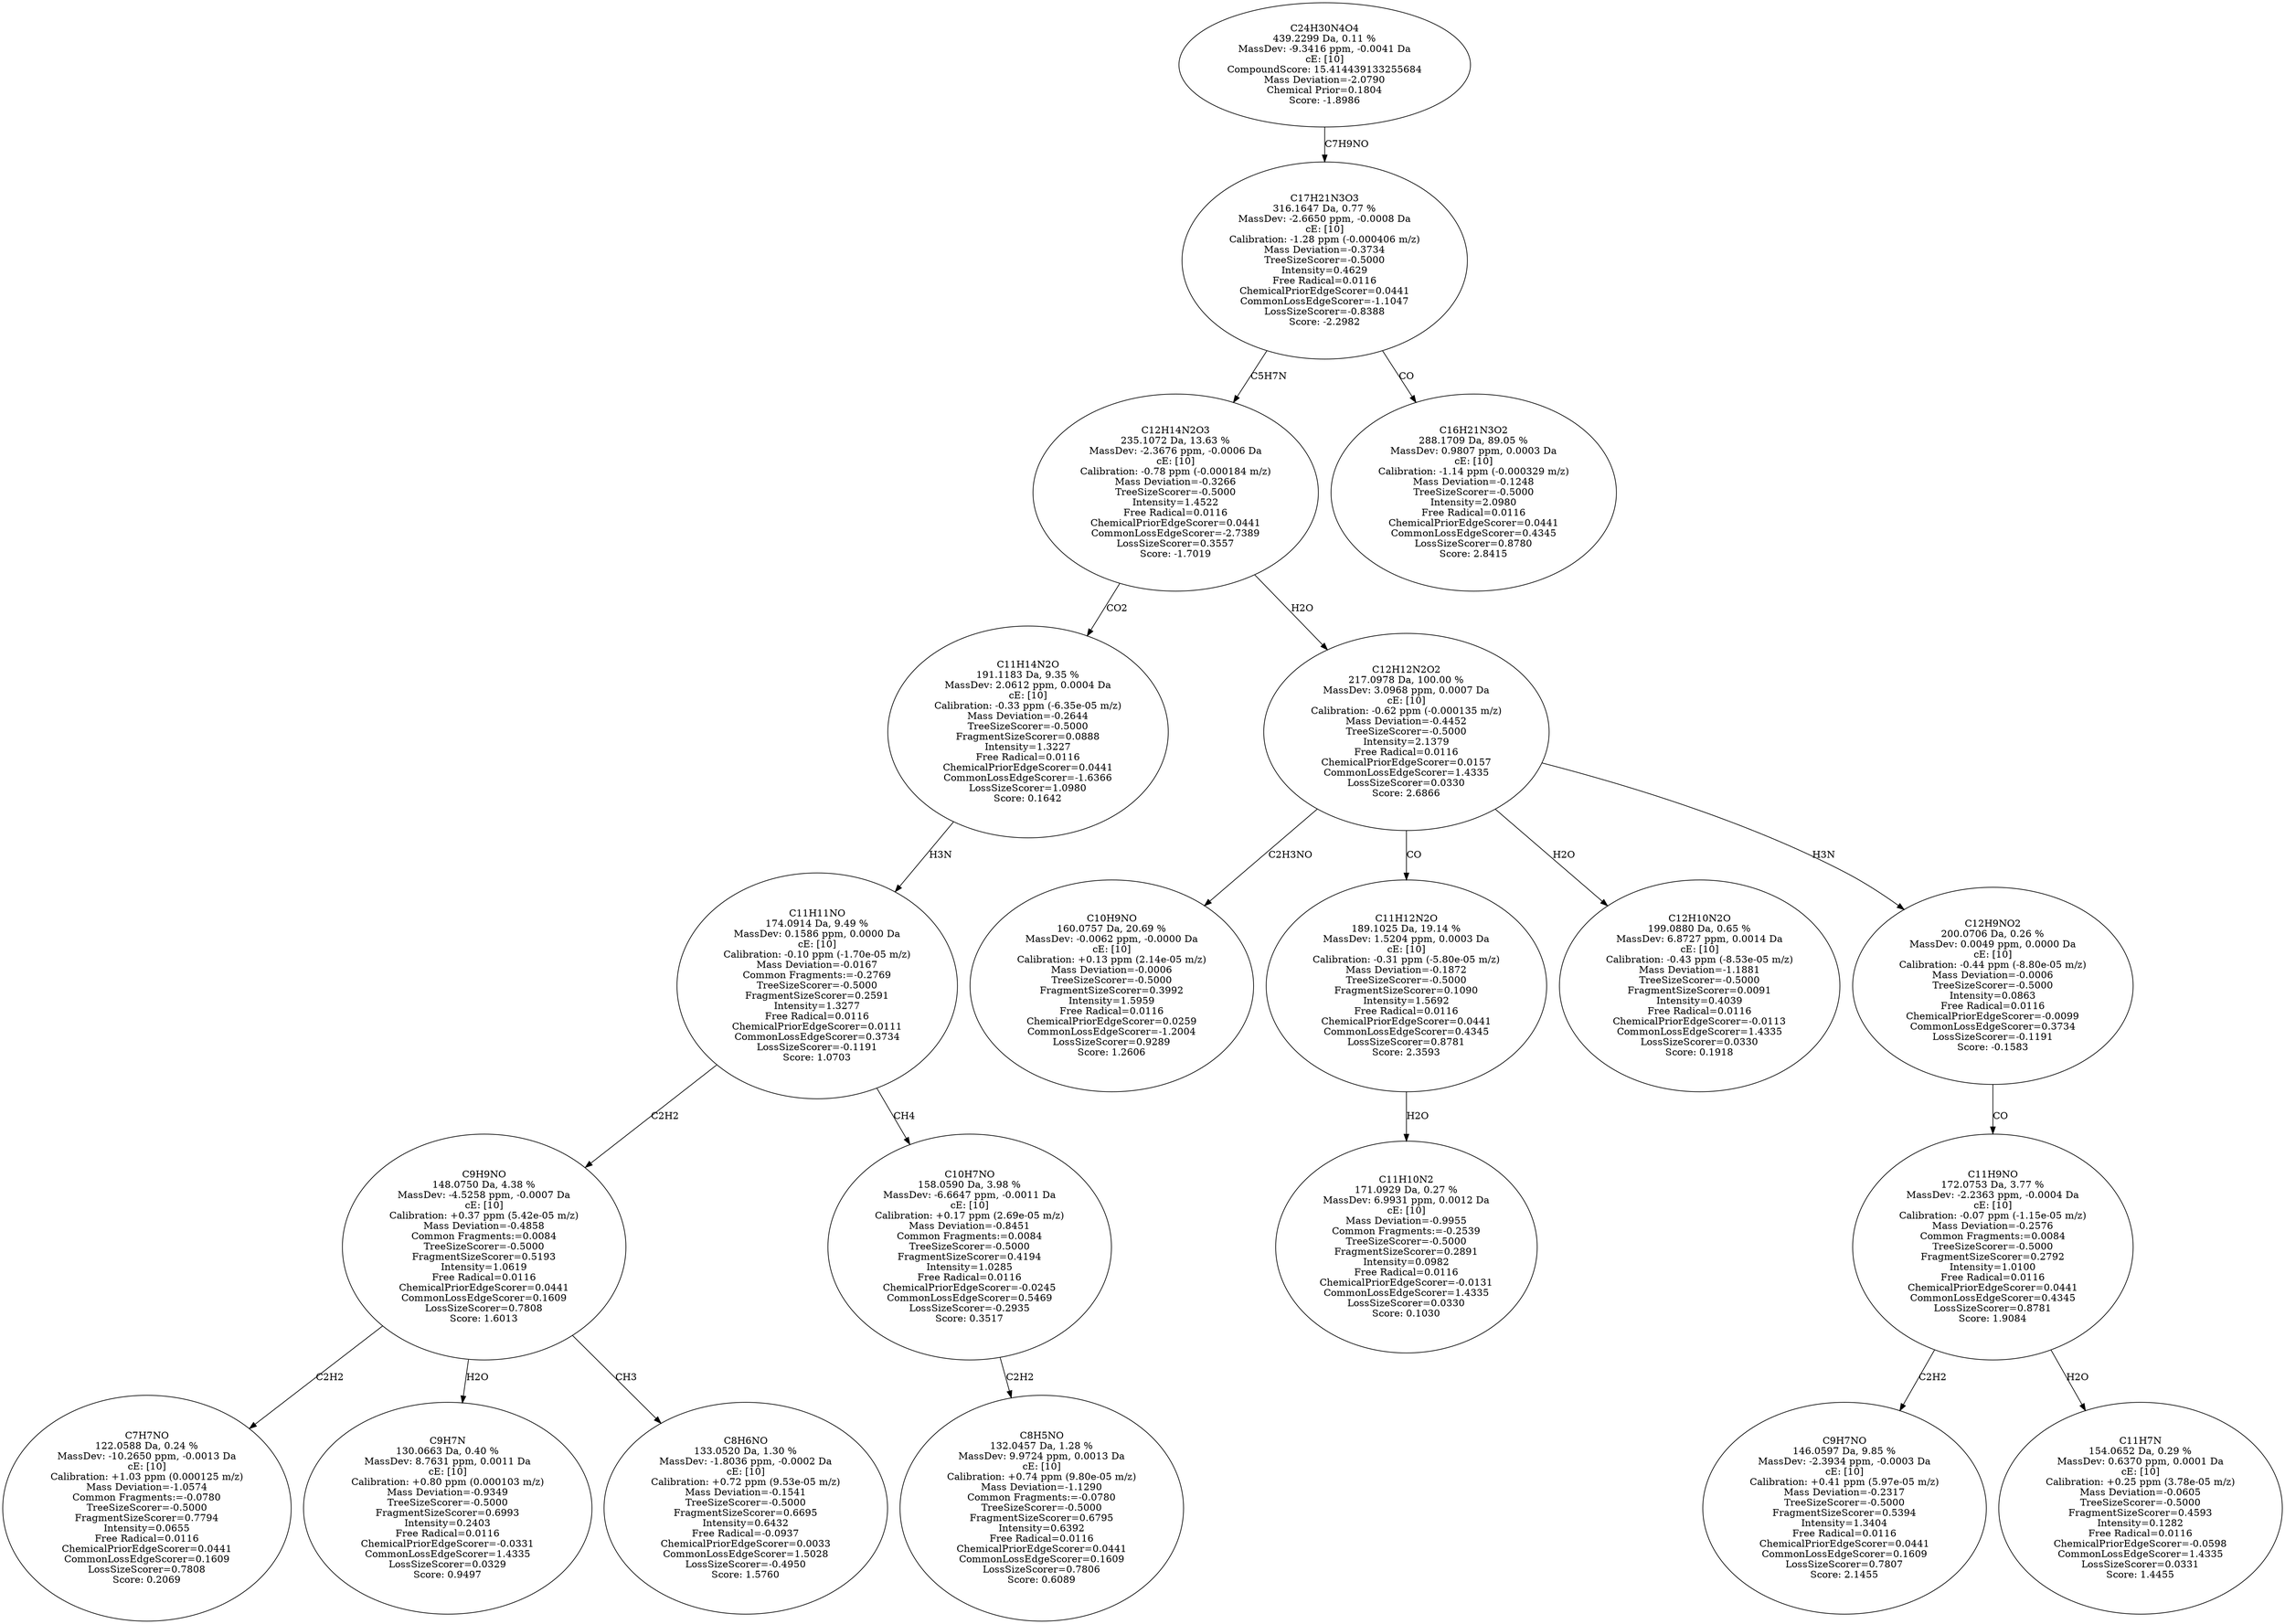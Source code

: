 strict digraph {
v1 [label="C7H7NO\n122.0588 Da, 0.24 %\nMassDev: -10.2650 ppm, -0.0013 Da\ncE: [10]\nCalibration: +1.03 ppm (0.000125 m/z)\nMass Deviation=-1.0574\nCommon Fragments:=-0.0780\nTreeSizeScorer=-0.5000\nFragmentSizeScorer=0.7794\nIntensity=0.0655\nFree Radical=0.0116\nChemicalPriorEdgeScorer=0.0441\nCommonLossEdgeScorer=0.1609\nLossSizeScorer=0.7808\nScore: 0.2069"];
v2 [label="C9H7N\n130.0663 Da, 0.40 %\nMassDev: 8.7631 ppm, 0.0011 Da\ncE: [10]\nCalibration: +0.80 ppm (0.000103 m/z)\nMass Deviation=-0.9349\nTreeSizeScorer=-0.5000\nFragmentSizeScorer=0.6993\nIntensity=0.2403\nFree Radical=0.0116\nChemicalPriorEdgeScorer=-0.0331\nCommonLossEdgeScorer=1.4335\nLossSizeScorer=0.0329\nScore: 0.9497"];
v3 [label="C8H6NO\n133.0520 Da, 1.30 %\nMassDev: -1.8036 ppm, -0.0002 Da\ncE: [10]\nCalibration: +0.72 ppm (9.53e-05 m/z)\nMass Deviation=-0.1541\nTreeSizeScorer=-0.5000\nFragmentSizeScorer=0.6695\nIntensity=0.6432\nFree Radical=-0.0937\nChemicalPriorEdgeScorer=0.0033\nCommonLossEdgeScorer=1.5028\nLossSizeScorer=-0.4950\nScore: 1.5760"];
v4 [label="C9H9NO\n148.0750 Da, 4.38 %\nMassDev: -4.5258 ppm, -0.0007 Da\ncE: [10]\nCalibration: +0.37 ppm (5.42e-05 m/z)\nMass Deviation=-0.4858\nCommon Fragments:=0.0084\nTreeSizeScorer=-0.5000\nFragmentSizeScorer=0.5193\nIntensity=1.0619\nFree Radical=0.0116\nChemicalPriorEdgeScorer=0.0441\nCommonLossEdgeScorer=0.1609\nLossSizeScorer=0.7808\nScore: 1.6013"];
v5 [label="C8H5NO\n132.0457 Da, 1.28 %\nMassDev: 9.9724 ppm, 0.0013 Da\ncE: [10]\nCalibration: +0.74 ppm (9.80e-05 m/z)\nMass Deviation=-1.1290\nCommon Fragments:=-0.0780\nTreeSizeScorer=-0.5000\nFragmentSizeScorer=0.6795\nIntensity=0.6392\nFree Radical=0.0116\nChemicalPriorEdgeScorer=0.0441\nCommonLossEdgeScorer=0.1609\nLossSizeScorer=0.7806\nScore: 0.6089"];
v6 [label="C10H7NO\n158.0590 Da, 3.98 %\nMassDev: -6.6647 ppm, -0.0011 Da\ncE: [10]\nCalibration: +0.17 ppm (2.69e-05 m/z)\nMass Deviation=-0.8451\nCommon Fragments:=0.0084\nTreeSizeScorer=-0.5000\nFragmentSizeScorer=0.4194\nIntensity=1.0285\nFree Radical=0.0116\nChemicalPriorEdgeScorer=-0.0245\nCommonLossEdgeScorer=0.5469\nLossSizeScorer=-0.2935\nScore: 0.3517"];
v7 [label="C11H11NO\n174.0914 Da, 9.49 %\nMassDev: 0.1586 ppm, 0.0000 Da\ncE: [10]\nCalibration: -0.10 ppm (-1.70e-05 m/z)\nMass Deviation=-0.0167\nCommon Fragments:=-0.2769\nTreeSizeScorer=-0.5000\nFragmentSizeScorer=0.2591\nIntensity=1.3277\nFree Radical=0.0116\nChemicalPriorEdgeScorer=0.0111\nCommonLossEdgeScorer=0.3734\nLossSizeScorer=-0.1191\nScore: 1.0703"];
v8 [label="C11H14N2O\n191.1183 Da, 9.35 %\nMassDev: 2.0612 ppm, 0.0004 Da\ncE: [10]\nCalibration: -0.33 ppm (-6.35e-05 m/z)\nMass Deviation=-0.2644\nTreeSizeScorer=-0.5000\nFragmentSizeScorer=0.0888\nIntensity=1.3227\nFree Radical=0.0116\nChemicalPriorEdgeScorer=0.0441\nCommonLossEdgeScorer=-1.6366\nLossSizeScorer=1.0980\nScore: 0.1642"];
v9 [label="C10H9NO\n160.0757 Da, 20.69 %\nMassDev: -0.0062 ppm, -0.0000 Da\ncE: [10]\nCalibration: +0.13 ppm (2.14e-05 m/z)\nMass Deviation=-0.0006\nTreeSizeScorer=-0.5000\nFragmentSizeScorer=0.3992\nIntensity=1.5959\nFree Radical=0.0116\nChemicalPriorEdgeScorer=0.0259\nCommonLossEdgeScorer=-1.2004\nLossSizeScorer=0.9289\nScore: 1.2606"];
v10 [label="C11H10N2\n171.0929 Da, 0.27 %\nMassDev: 6.9931 ppm, 0.0012 Da\ncE: [10]\nMass Deviation=-0.9955\nCommon Fragments:=-0.2539\nTreeSizeScorer=-0.5000\nFragmentSizeScorer=0.2891\nIntensity=0.0982\nFree Radical=0.0116\nChemicalPriorEdgeScorer=-0.0131\nCommonLossEdgeScorer=1.4335\nLossSizeScorer=0.0330\nScore: 0.1030"];
v11 [label="C11H12N2O\n189.1025 Da, 19.14 %\nMassDev: 1.5204 ppm, 0.0003 Da\ncE: [10]\nCalibration: -0.31 ppm (-5.80e-05 m/z)\nMass Deviation=-0.1872\nTreeSizeScorer=-0.5000\nFragmentSizeScorer=0.1090\nIntensity=1.5692\nFree Radical=0.0116\nChemicalPriorEdgeScorer=0.0441\nCommonLossEdgeScorer=0.4345\nLossSizeScorer=0.8781\nScore: 2.3593"];
v12 [label="C12H10N2O\n199.0880 Da, 0.65 %\nMassDev: 6.8727 ppm, 0.0014 Da\ncE: [10]\nCalibration: -0.43 ppm (-8.53e-05 m/z)\nMass Deviation=-1.1881\nTreeSizeScorer=-0.5000\nFragmentSizeScorer=0.0091\nIntensity=0.4039\nFree Radical=0.0116\nChemicalPriorEdgeScorer=-0.0113\nCommonLossEdgeScorer=1.4335\nLossSizeScorer=0.0330\nScore: 0.1918"];
v13 [label="C9H7NO\n146.0597 Da, 9.85 %\nMassDev: -2.3934 ppm, -0.0003 Da\ncE: [10]\nCalibration: +0.41 ppm (5.97e-05 m/z)\nMass Deviation=-0.2317\nTreeSizeScorer=-0.5000\nFragmentSizeScorer=0.5394\nIntensity=1.3404\nFree Radical=0.0116\nChemicalPriorEdgeScorer=0.0441\nCommonLossEdgeScorer=0.1609\nLossSizeScorer=0.7807\nScore: 2.1455"];
v14 [label="C11H7N\n154.0652 Da, 0.29 %\nMassDev: 0.6370 ppm, 0.0001 Da\ncE: [10]\nCalibration: +0.25 ppm (3.78e-05 m/z)\nMass Deviation=-0.0605\nTreeSizeScorer=-0.5000\nFragmentSizeScorer=0.4593\nIntensity=0.1282\nFree Radical=0.0116\nChemicalPriorEdgeScorer=-0.0598\nCommonLossEdgeScorer=1.4335\nLossSizeScorer=0.0331\nScore: 1.4455"];
v15 [label="C11H9NO\n172.0753 Da, 3.77 %\nMassDev: -2.2363 ppm, -0.0004 Da\ncE: [10]\nCalibration: -0.07 ppm (-1.15e-05 m/z)\nMass Deviation=-0.2576\nCommon Fragments:=0.0084\nTreeSizeScorer=-0.5000\nFragmentSizeScorer=0.2792\nIntensity=1.0100\nFree Radical=0.0116\nChemicalPriorEdgeScorer=0.0441\nCommonLossEdgeScorer=0.4345\nLossSizeScorer=0.8781\nScore: 1.9084"];
v16 [label="C12H9NO2\n200.0706 Da, 0.26 %\nMassDev: 0.0049 ppm, 0.0000 Da\ncE: [10]\nCalibration: -0.44 ppm (-8.80e-05 m/z)\nMass Deviation=-0.0006\nTreeSizeScorer=-0.5000\nIntensity=0.0863\nFree Radical=0.0116\nChemicalPriorEdgeScorer=-0.0099\nCommonLossEdgeScorer=0.3734\nLossSizeScorer=-0.1191\nScore: -0.1583"];
v17 [label="C12H12N2O2\n217.0978 Da, 100.00 %\nMassDev: 3.0968 ppm, 0.0007 Da\ncE: [10]\nCalibration: -0.62 ppm (-0.000135 m/z)\nMass Deviation=-0.4452\nTreeSizeScorer=-0.5000\nIntensity=2.1379\nFree Radical=0.0116\nChemicalPriorEdgeScorer=0.0157\nCommonLossEdgeScorer=1.4335\nLossSizeScorer=0.0330\nScore: 2.6866"];
v18 [label="C12H14N2O3\n235.1072 Da, 13.63 %\nMassDev: -2.3676 ppm, -0.0006 Da\ncE: [10]\nCalibration: -0.78 ppm (-0.000184 m/z)\nMass Deviation=-0.3266\nTreeSizeScorer=-0.5000\nIntensity=1.4522\nFree Radical=0.0116\nChemicalPriorEdgeScorer=0.0441\nCommonLossEdgeScorer=-2.7389\nLossSizeScorer=0.3557\nScore: -1.7019"];
v19 [label="C16H21N3O2\n288.1709 Da, 89.05 %\nMassDev: 0.9807 ppm, 0.0003 Da\ncE: [10]\nCalibration: -1.14 ppm (-0.000329 m/z)\nMass Deviation=-0.1248\nTreeSizeScorer=-0.5000\nIntensity=2.0980\nFree Radical=0.0116\nChemicalPriorEdgeScorer=0.0441\nCommonLossEdgeScorer=0.4345\nLossSizeScorer=0.8780\nScore: 2.8415"];
v20 [label="C17H21N3O3\n316.1647 Da, 0.77 %\nMassDev: -2.6650 ppm, -0.0008 Da\ncE: [10]\nCalibration: -1.28 ppm (-0.000406 m/z)\nMass Deviation=-0.3734\nTreeSizeScorer=-0.5000\nIntensity=0.4629\nFree Radical=0.0116\nChemicalPriorEdgeScorer=0.0441\nCommonLossEdgeScorer=-1.1047\nLossSizeScorer=-0.8388\nScore: -2.2982"];
v21 [label="C24H30N4O4\n439.2299 Da, 0.11 %\nMassDev: -9.3416 ppm, -0.0041 Da\ncE: [10]\nCompoundScore: 15.414439133255684\nMass Deviation=-2.0790\nChemical Prior=0.1804\nScore: -1.8986"];
v4 -> v1 [label="C2H2"];
v4 -> v2 [label="H2O"];
v4 -> v3 [label="CH3"];
v7 -> v4 [label="C2H2"];
v6 -> v5 [label="C2H2"];
v7 -> v6 [label="CH4"];
v8 -> v7 [label="H3N"];
v18 -> v8 [label="CO2"];
v17 -> v9 [label="C2H3NO"];
v11 -> v10 [label="H2O"];
v17 -> v11 [label="CO"];
v17 -> v12 [label="H2O"];
v15 -> v13 [label="C2H2"];
v15 -> v14 [label="H2O"];
v16 -> v15 [label="CO"];
v17 -> v16 [label="H3N"];
v18 -> v17 [label="H2O"];
v20 -> v18 [label="C5H7N"];
v20 -> v19 [label="CO"];
v21 -> v20 [label="C7H9NO"];
}